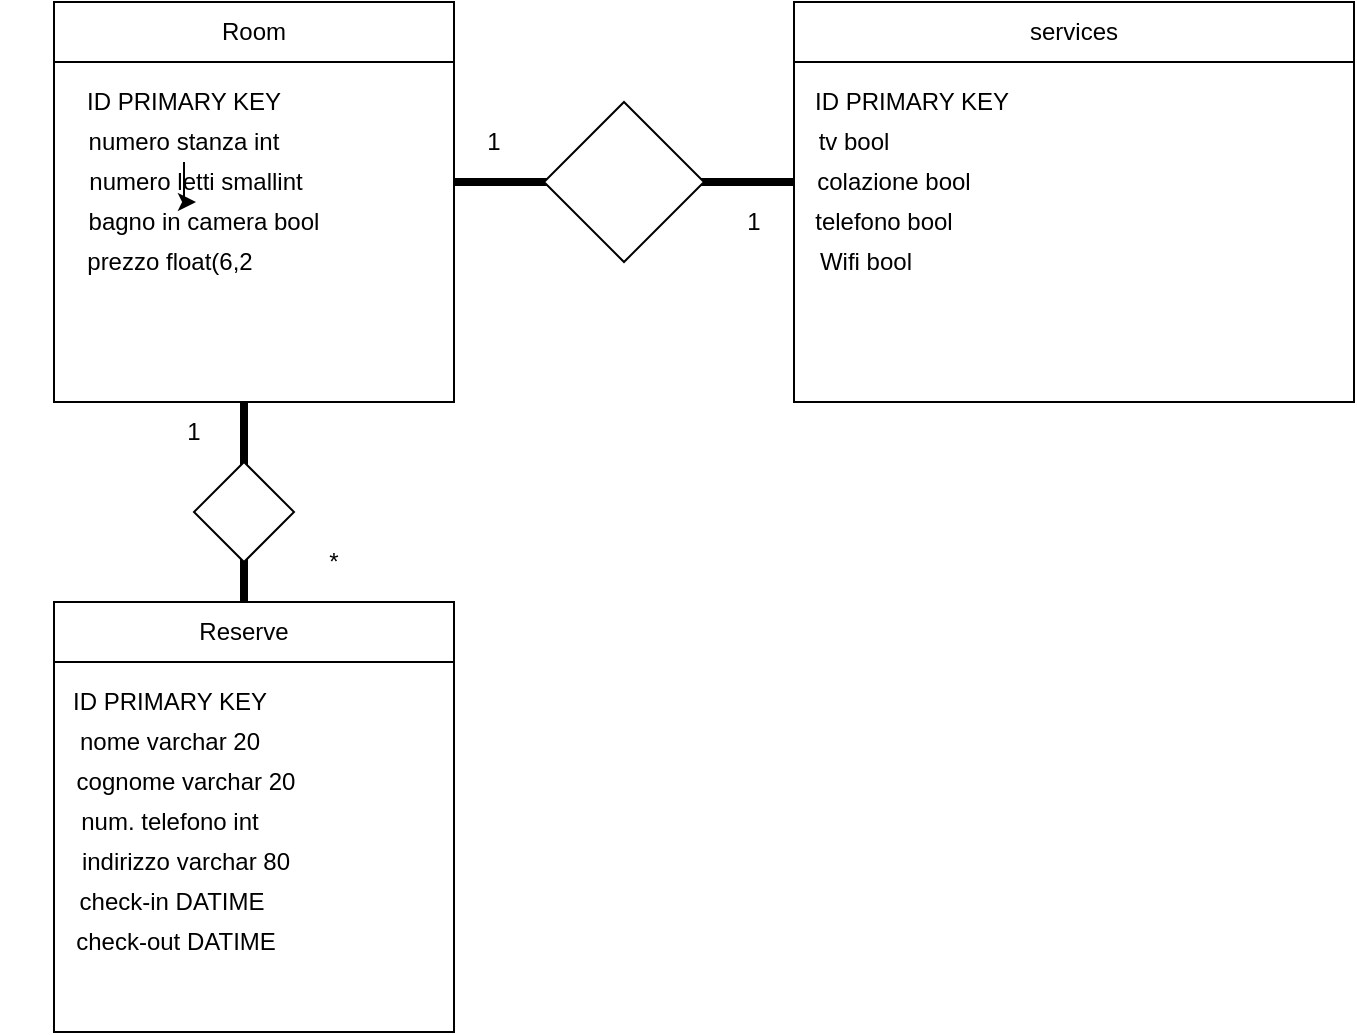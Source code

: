 <mxfile version="12.7.9" type="device"><diagram id="C5RBs43oDa-KdzZeNtuy" name="Page-1"><mxGraphModel dx="1403" dy="762" grid="1" gridSize="10" guides="1" tooltips="1" connect="1" arrows="1" fold="1" page="1" pageScale="1" pageWidth="827" pageHeight="1169" math="0" shadow="0"><root><mxCell id="WIyWlLk6GJQsqaUBKTNV-0"/><mxCell id="WIyWlLk6GJQsqaUBKTNV-1" parent="WIyWlLk6GJQsqaUBKTNV-0"/><mxCell id="bz1ZJiBOKJ2ujKpqq4pu-0" value="" style="rounded=0;whiteSpace=wrap;html=1;" vertex="1" parent="WIyWlLk6GJQsqaUBKTNV-1"><mxGeometry x="70" y="160" width="200" height="200" as="geometry"/></mxCell><mxCell id="bz1ZJiBOKJ2ujKpqq4pu-2" value="Room" style="rounded=0;whiteSpace=wrap;html=1;" vertex="1" parent="WIyWlLk6GJQsqaUBKTNV-1"><mxGeometry x="70" y="160" width="200" height="30" as="geometry"/></mxCell><mxCell id="bz1ZJiBOKJ2ujKpqq4pu-5" value="ID PRIMARY KEY" style="text;html=1;strokeColor=none;fillColor=none;align=center;verticalAlign=middle;whiteSpace=wrap;rounded=0;" vertex="1" parent="WIyWlLk6GJQsqaUBKTNV-1"><mxGeometry x="50" y="200" width="170" height="20" as="geometry"/></mxCell><mxCell id="bz1ZJiBOKJ2ujKpqq4pu-12" value="" style="edgeStyle=orthogonalEdgeStyle;rounded=0;orthogonalLoop=1;jettySize=auto;html=1;" edge="1" parent="WIyWlLk6GJQsqaUBKTNV-1" source="bz1ZJiBOKJ2ujKpqq4pu-6" target="bz1ZJiBOKJ2ujKpqq4pu-11"><mxGeometry relative="1" as="geometry"/></mxCell><mxCell id="bz1ZJiBOKJ2ujKpqq4pu-6" value="numero stanza int" style="text;html=1;strokeColor=none;fillColor=none;align=center;verticalAlign=middle;whiteSpace=wrap;rounded=0;" vertex="1" parent="WIyWlLk6GJQsqaUBKTNV-1"><mxGeometry x="50" y="220" width="170" height="20" as="geometry"/></mxCell><mxCell id="bz1ZJiBOKJ2ujKpqq4pu-11" value="numero letti smallint" style="text;html=1;strokeColor=none;fillColor=none;align=center;verticalAlign=middle;whiteSpace=wrap;rounded=0;" vertex="1" parent="WIyWlLk6GJQsqaUBKTNV-1"><mxGeometry x="56" y="240" width="170" height="20" as="geometry"/></mxCell><mxCell id="bz1ZJiBOKJ2ujKpqq4pu-14" value="bagno in camera bool" style="text;html=1;strokeColor=none;fillColor=none;align=center;verticalAlign=middle;whiteSpace=wrap;rounded=0;" vertex="1" parent="WIyWlLk6GJQsqaUBKTNV-1"><mxGeometry x="60" y="260" width="170" height="20" as="geometry"/></mxCell><mxCell id="bz1ZJiBOKJ2ujKpqq4pu-15" value="prezzo float(6,2" style="text;html=1;strokeColor=none;fillColor=none;align=center;verticalAlign=middle;whiteSpace=wrap;rounded=0;" vertex="1" parent="WIyWlLk6GJQsqaUBKTNV-1"><mxGeometry x="43" y="280" width="170" height="20" as="geometry"/></mxCell><mxCell id="bz1ZJiBOKJ2ujKpqq4pu-17" value="" style="rounded=0;whiteSpace=wrap;html=1;" vertex="1" parent="WIyWlLk6GJQsqaUBKTNV-1"><mxGeometry x="440" y="160" width="280" height="200" as="geometry"/></mxCell><mxCell id="bz1ZJiBOKJ2ujKpqq4pu-20" value="" style="line;strokeWidth=4;html=1;perimeter=backbonePerimeter;points=[];outlineConnect=0;" vertex="1" parent="WIyWlLk6GJQsqaUBKTNV-1"><mxGeometry x="270" y="245" width="170" height="10" as="geometry"/></mxCell><mxCell id="bz1ZJiBOKJ2ujKpqq4pu-21" value="" style="rhombus;whiteSpace=wrap;html=1;" vertex="1" parent="WIyWlLk6GJQsqaUBKTNV-1"><mxGeometry x="315" y="210" width="80" height="80" as="geometry"/></mxCell><mxCell id="bz1ZJiBOKJ2ujKpqq4pu-22" value="services" style="rounded=0;whiteSpace=wrap;html=1;" vertex="1" parent="WIyWlLk6GJQsqaUBKTNV-1"><mxGeometry x="440" y="160" width="280" height="30" as="geometry"/></mxCell><mxCell id="bz1ZJiBOKJ2ujKpqq4pu-23" value="ID PRIMARY KEY" style="text;html=1;strokeColor=none;fillColor=none;align=center;verticalAlign=middle;whiteSpace=wrap;rounded=0;" vertex="1" parent="WIyWlLk6GJQsqaUBKTNV-1"><mxGeometry x="414" y="200" width="170" height="20" as="geometry"/></mxCell><mxCell id="bz1ZJiBOKJ2ujKpqq4pu-26" value="tv bool" style="text;html=1;strokeColor=none;fillColor=none;align=center;verticalAlign=middle;whiteSpace=wrap;rounded=0;" vertex="1" parent="WIyWlLk6GJQsqaUBKTNV-1"><mxGeometry x="445" y="220" width="50" height="20" as="geometry"/></mxCell><mxCell id="bz1ZJiBOKJ2ujKpqq4pu-27" value="colazione bool&lt;br&gt;" style="text;html=1;strokeColor=none;fillColor=none;align=center;verticalAlign=middle;whiteSpace=wrap;rounded=0;" vertex="1" parent="WIyWlLk6GJQsqaUBKTNV-1"><mxGeometry x="405" y="240" width="170" height="20" as="geometry"/></mxCell><mxCell id="bz1ZJiBOKJ2ujKpqq4pu-28" value="telefono bool" style="text;html=1;strokeColor=none;fillColor=none;align=center;verticalAlign=middle;whiteSpace=wrap;rounded=0;" vertex="1" parent="WIyWlLk6GJQsqaUBKTNV-1"><mxGeometry x="400" y="260" width="170" height="20" as="geometry"/></mxCell><mxCell id="bz1ZJiBOKJ2ujKpqq4pu-29" value="1" style="text;html=1;strokeColor=none;fillColor=none;align=center;verticalAlign=middle;whiteSpace=wrap;rounded=0;" vertex="1" parent="WIyWlLk6GJQsqaUBKTNV-1"><mxGeometry x="270" y="220" width="40" height="20" as="geometry"/></mxCell><mxCell id="bz1ZJiBOKJ2ujKpqq4pu-30" value="1" style="text;html=1;strokeColor=none;fillColor=none;align=center;verticalAlign=middle;whiteSpace=wrap;rounded=0;" vertex="1" parent="WIyWlLk6GJQsqaUBKTNV-1"><mxGeometry x="400" y="260" width="40" height="20" as="geometry"/></mxCell><mxCell id="bz1ZJiBOKJ2ujKpqq4pu-31" value="" style="rounded=0;whiteSpace=wrap;html=1;" vertex="1" parent="WIyWlLk6GJQsqaUBKTNV-1"><mxGeometry x="70" y="460" width="200" height="215" as="geometry"/></mxCell><mxCell id="bz1ZJiBOKJ2ujKpqq4pu-32" value="" style="line;strokeWidth=4;direction=south;html=1;perimeter=backbonePerimeter;points=[];outlineConnect=0;" vertex="1" parent="WIyWlLk6GJQsqaUBKTNV-1"><mxGeometry x="160" y="360" width="10" height="100" as="geometry"/></mxCell><mxCell id="bz1ZJiBOKJ2ujKpqq4pu-33" value="" style="rhombus;whiteSpace=wrap;html=1;" vertex="1" parent="WIyWlLk6GJQsqaUBKTNV-1"><mxGeometry x="140" y="390" width="50" height="50" as="geometry"/></mxCell><mxCell id="bz1ZJiBOKJ2ujKpqq4pu-34" value="1" style="text;html=1;strokeColor=none;fillColor=none;align=center;verticalAlign=middle;whiteSpace=wrap;rounded=0;" vertex="1" parent="WIyWlLk6GJQsqaUBKTNV-1"><mxGeometry x="120" y="365" width="40" height="20" as="geometry"/></mxCell><mxCell id="bz1ZJiBOKJ2ujKpqq4pu-38" value="" style="rounded=0;whiteSpace=wrap;html=1;" vertex="1" parent="WIyWlLk6GJQsqaUBKTNV-1"><mxGeometry x="70" y="460" width="200" height="30" as="geometry"/></mxCell><mxCell id="bz1ZJiBOKJ2ujKpqq4pu-39" value="Reserve" style="text;html=1;strokeColor=none;fillColor=none;align=center;verticalAlign=middle;whiteSpace=wrap;rounded=0;" vertex="1" parent="WIyWlLk6GJQsqaUBKTNV-1"><mxGeometry x="145" y="465" width="40" height="20" as="geometry"/></mxCell><mxCell id="bz1ZJiBOKJ2ujKpqq4pu-41" value="ID PRIMARY KEY" style="text;html=1;strokeColor=none;fillColor=none;align=center;verticalAlign=middle;whiteSpace=wrap;rounded=0;" vertex="1" parent="WIyWlLk6GJQsqaUBKTNV-1"><mxGeometry x="43" y="500" width="170" height="20" as="geometry"/></mxCell><mxCell id="bz1ZJiBOKJ2ujKpqq4pu-42" value="nome varchar 20" style="text;html=1;strokeColor=none;fillColor=none;align=center;verticalAlign=middle;whiteSpace=wrap;rounded=0;" vertex="1" parent="WIyWlLk6GJQsqaUBKTNV-1"><mxGeometry x="78" y="520" width="100" height="20" as="geometry"/></mxCell><mxCell id="bz1ZJiBOKJ2ujKpqq4pu-44" value="cognome varchar 20" style="text;html=1;strokeColor=none;fillColor=none;align=center;verticalAlign=middle;whiteSpace=wrap;rounded=0;" vertex="1" parent="WIyWlLk6GJQsqaUBKTNV-1"><mxGeometry x="70" y="540" width="132" height="20" as="geometry"/></mxCell><mxCell id="bz1ZJiBOKJ2ujKpqq4pu-45" value="num. telefono int" style="text;html=1;strokeColor=none;fillColor=none;align=center;verticalAlign=middle;whiteSpace=wrap;rounded=0;" vertex="1" parent="WIyWlLk6GJQsqaUBKTNV-1"><mxGeometry x="62" y="560" width="132" height="20" as="geometry"/></mxCell><mxCell id="bz1ZJiBOKJ2ujKpqq4pu-46" value="indirizzo varchar 80" style="text;html=1;strokeColor=none;fillColor=none;align=center;verticalAlign=middle;whiteSpace=wrap;rounded=0;" vertex="1" parent="WIyWlLk6GJQsqaUBKTNV-1"><mxGeometry x="70" y="580" width="132" height="20" as="geometry"/></mxCell><mxCell id="bz1ZJiBOKJ2ujKpqq4pu-47" value="check-in DATIME" style="text;html=1;strokeColor=none;fillColor=none;align=center;verticalAlign=middle;whiteSpace=wrap;rounded=0;" vertex="1" parent="WIyWlLk6GJQsqaUBKTNV-1"><mxGeometry x="63" y="600" width="132" height="20" as="geometry"/></mxCell><mxCell id="bz1ZJiBOKJ2ujKpqq4pu-48" value="check-out DATIME" style="text;html=1;strokeColor=none;fillColor=none;align=center;verticalAlign=middle;whiteSpace=wrap;rounded=0;" vertex="1" parent="WIyWlLk6GJQsqaUBKTNV-1"><mxGeometry x="65" y="620" width="132" height="20" as="geometry"/></mxCell><mxCell id="bz1ZJiBOKJ2ujKpqq4pu-49" value="Wifi bool" style="text;html=1;strokeColor=none;fillColor=none;align=center;verticalAlign=middle;whiteSpace=wrap;rounded=0;" vertex="1" parent="WIyWlLk6GJQsqaUBKTNV-1"><mxGeometry x="391" y="280" width="170" height="20" as="geometry"/></mxCell><mxCell id="bz1ZJiBOKJ2ujKpqq4pu-53" value="*" style="text;html=1;strokeColor=none;fillColor=none;align=center;verticalAlign=middle;whiteSpace=wrap;rounded=0;" vertex="1" parent="WIyWlLk6GJQsqaUBKTNV-1"><mxGeometry x="190" y="430" width="40" height="20" as="geometry"/></mxCell></root></mxGraphModel></diagram></mxfile>